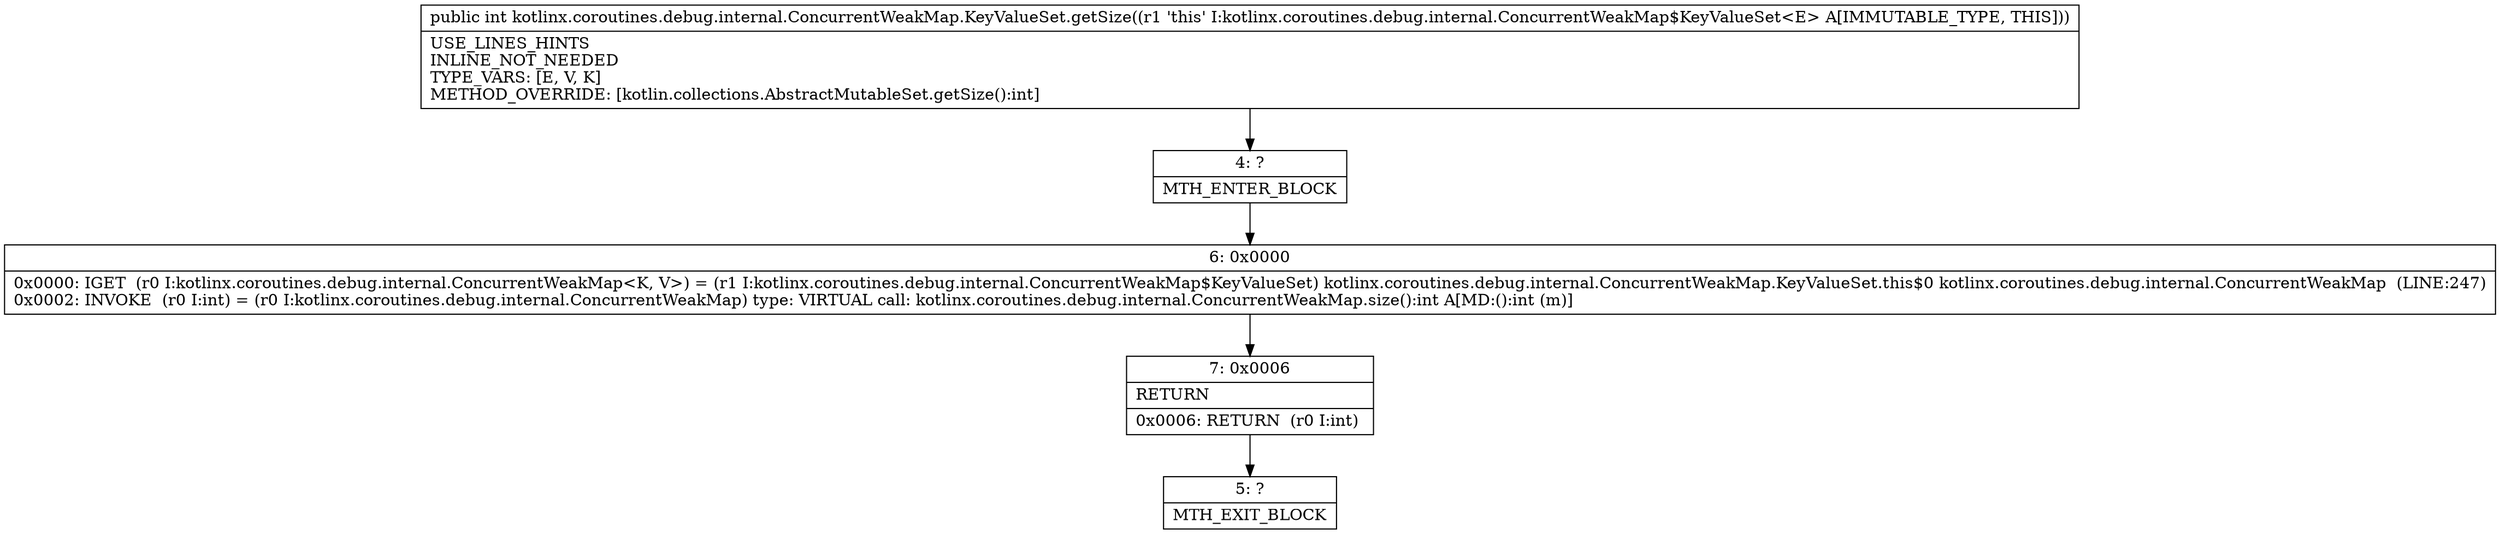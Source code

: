 digraph "CFG forkotlinx.coroutines.debug.internal.ConcurrentWeakMap.KeyValueSet.getSize()I" {
Node_4 [shape=record,label="{4\:\ ?|MTH_ENTER_BLOCK\l}"];
Node_6 [shape=record,label="{6\:\ 0x0000|0x0000: IGET  (r0 I:kotlinx.coroutines.debug.internal.ConcurrentWeakMap\<K, V\>) = (r1 I:kotlinx.coroutines.debug.internal.ConcurrentWeakMap$KeyValueSet) kotlinx.coroutines.debug.internal.ConcurrentWeakMap.KeyValueSet.this$0 kotlinx.coroutines.debug.internal.ConcurrentWeakMap  (LINE:247)\l0x0002: INVOKE  (r0 I:int) = (r0 I:kotlinx.coroutines.debug.internal.ConcurrentWeakMap) type: VIRTUAL call: kotlinx.coroutines.debug.internal.ConcurrentWeakMap.size():int A[MD:():int (m)]\l}"];
Node_7 [shape=record,label="{7\:\ 0x0006|RETURN\l|0x0006: RETURN  (r0 I:int) \l}"];
Node_5 [shape=record,label="{5\:\ ?|MTH_EXIT_BLOCK\l}"];
MethodNode[shape=record,label="{public int kotlinx.coroutines.debug.internal.ConcurrentWeakMap.KeyValueSet.getSize((r1 'this' I:kotlinx.coroutines.debug.internal.ConcurrentWeakMap$KeyValueSet\<E\> A[IMMUTABLE_TYPE, THIS]))  | USE_LINES_HINTS\lINLINE_NOT_NEEDED\lTYPE_VARS: [E, V, K]\lMETHOD_OVERRIDE: [kotlin.collections.AbstractMutableSet.getSize():int]\l}"];
MethodNode -> Node_4;Node_4 -> Node_6;
Node_6 -> Node_7;
Node_7 -> Node_5;
}

